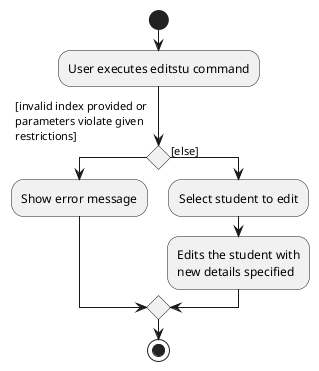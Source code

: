 @startuml
start
:User executes editstu command;

if () then ([invalid index provided or
parameters violate given
restrictions]
)
:Show error message;

else ([else])
:Select student to edit;
:Edits the student with
new details specified;
endif
stop
@enduml
